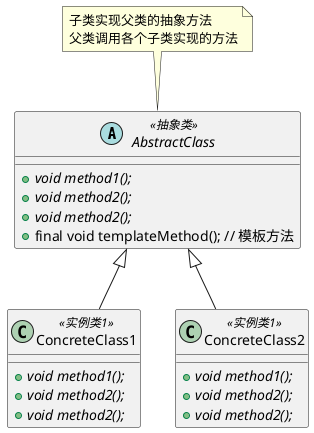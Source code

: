 @startuml
abstract class AbstractClass <<抽象类>>{
+ {abstract} void method1();
+ {abstract} void method2();
+ {abstract} void method2();
+ final void templateMethod(); // 模板方法
}
note top
 子类实现父类的抽象方法
 父类调用各个子类实现的方法
end note


class ConcreteClass1 <<实例类1>> {
  + {abstract} void method1();
  + {abstract} void method2();
  + {abstract} void method2();
}


class ConcreteClass2 <<实例类1>> {
  + {abstract} void method1();
  + {abstract} void method2();
  + {abstract} void method2();
}



AbstractClass <|-- ConcreteClass1
AbstractClass <|-- ConcreteClass2
@enduml
